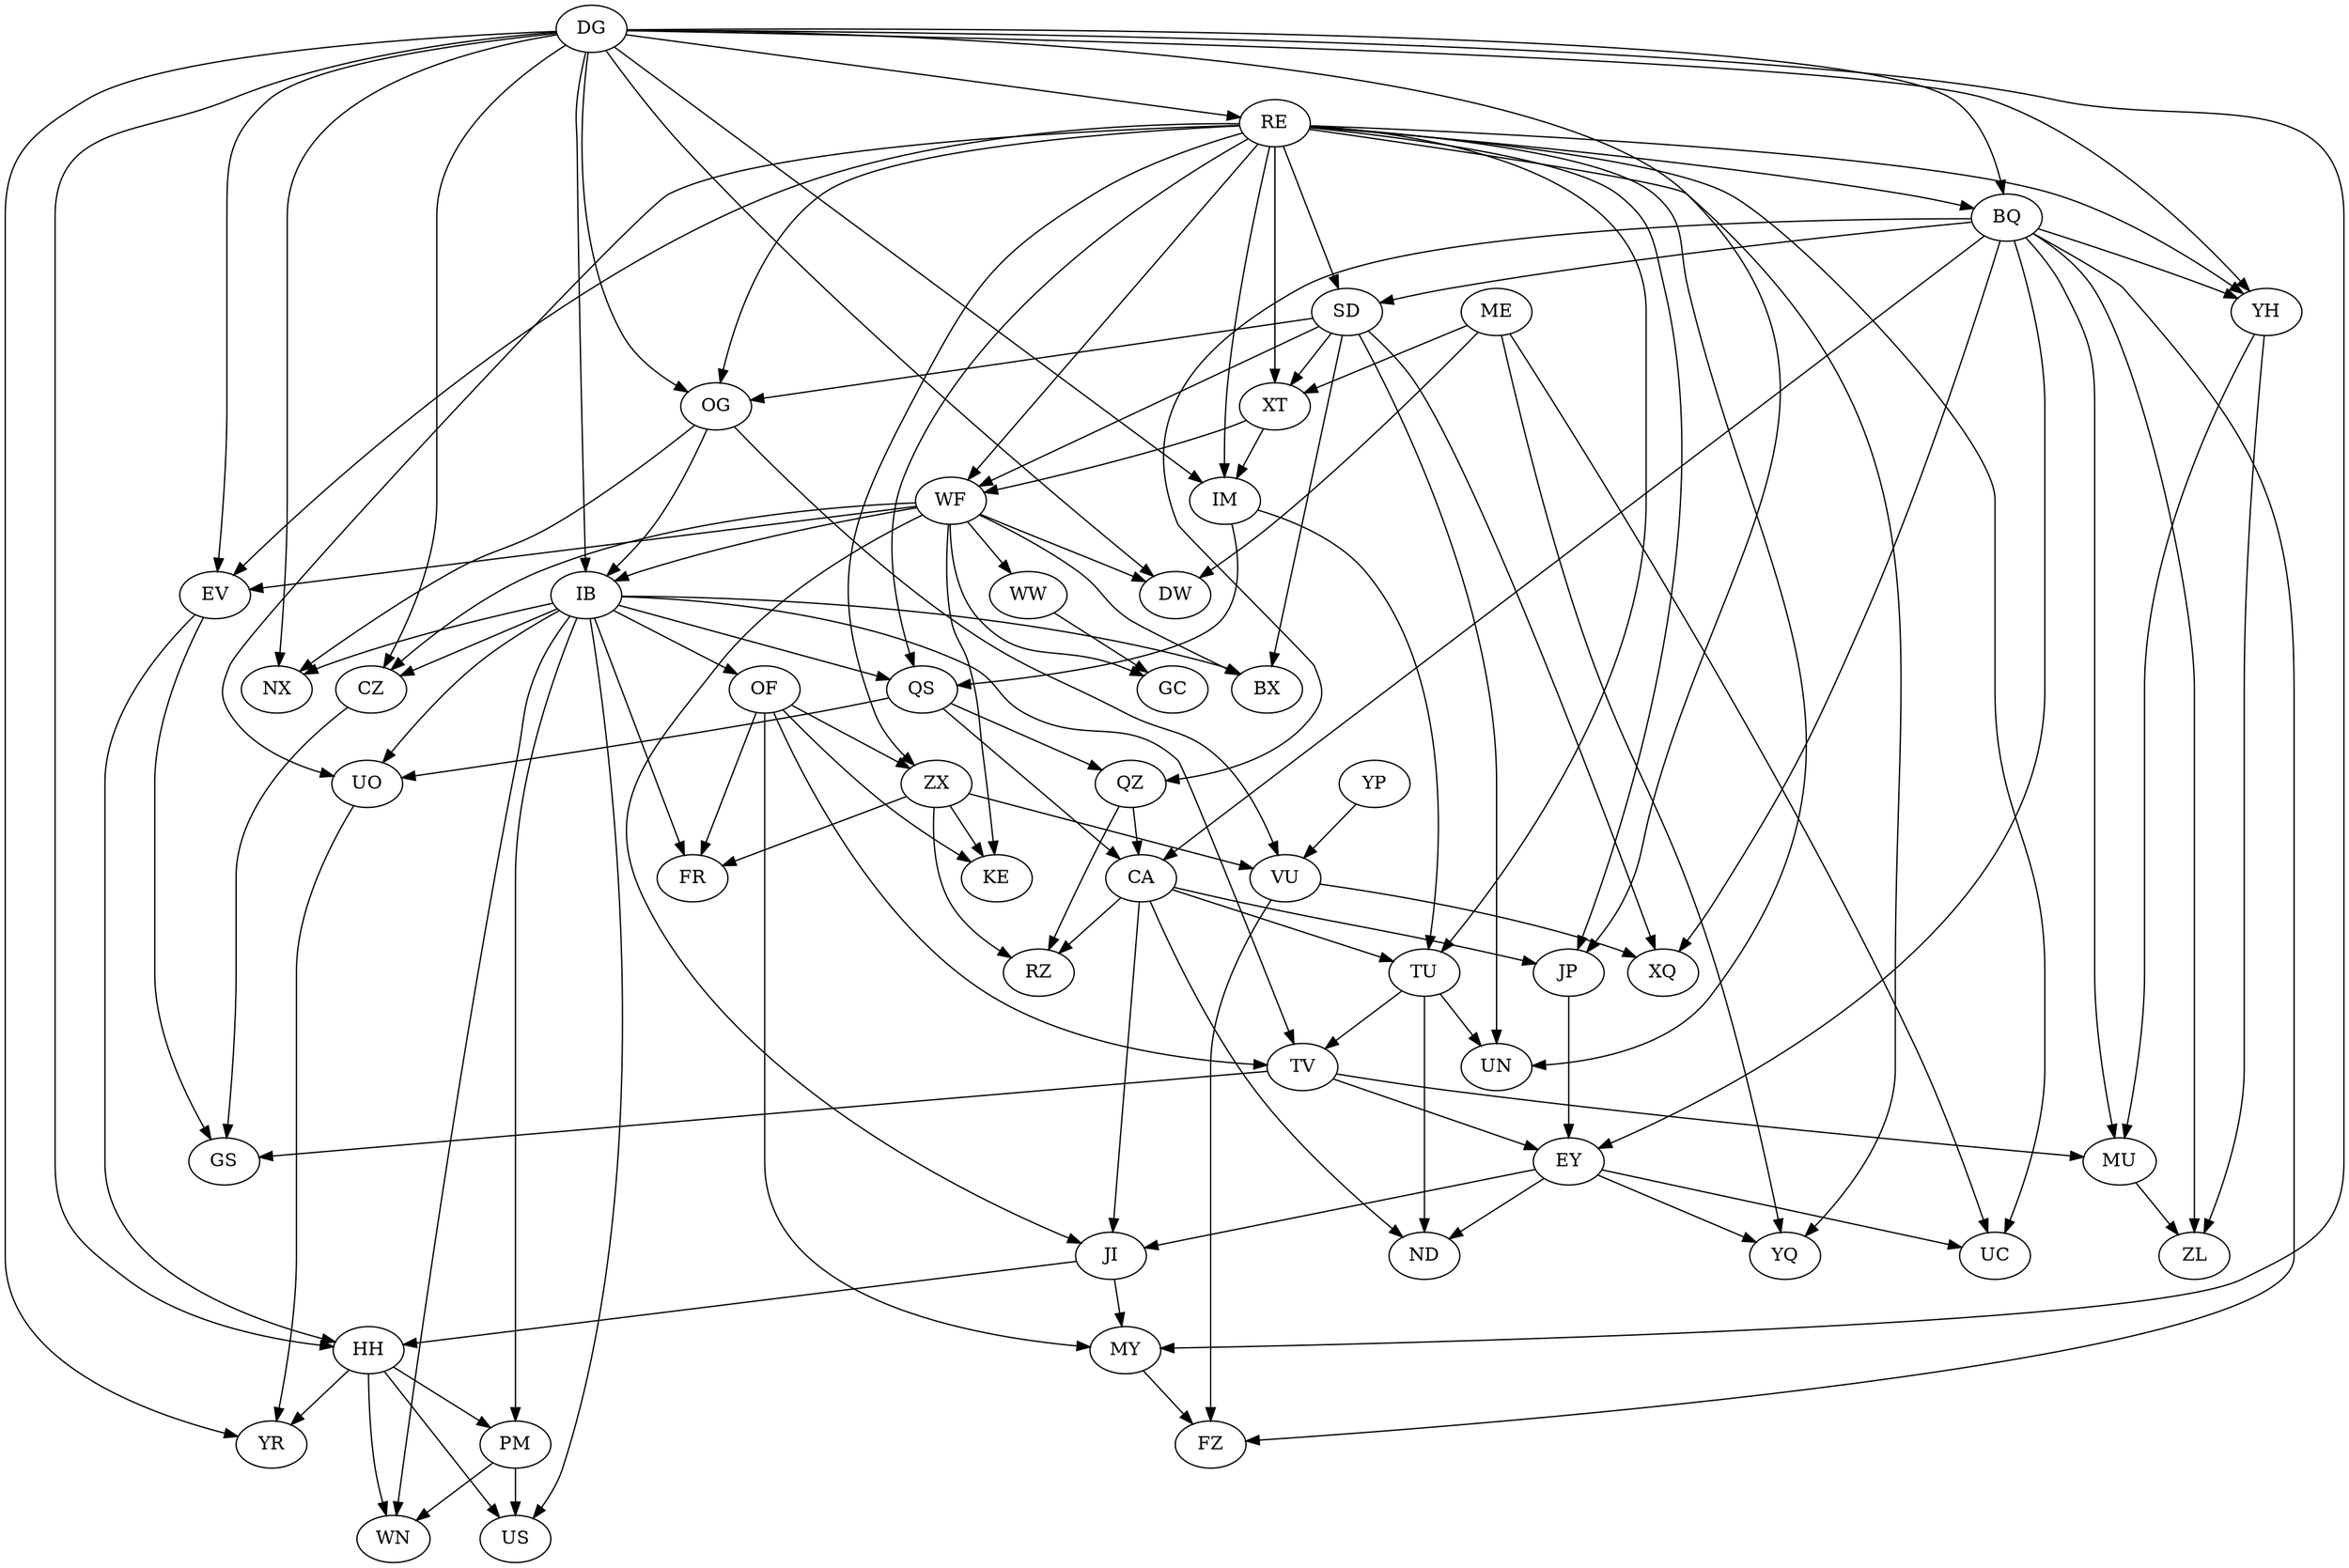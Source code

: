 digraph G {
    "DG" -> "JP";
    "DG" -> "DW";
    "DG" -> "NX";
    "DG" -> "YH";
    "DG" -> "OG";
    "DG" -> "EV";
    "DG" -> "CZ";
    "DG" -> "HH";
    "DG" -> "MY";
    "DG" -> "BQ";
    "DG" -> "IM";
    "DG" -> "IB";
    "DG" -> "RE";
    "DG" -> "YR";
    "YP" -> "VU";
    "ME" -> "UC";
    "ME" -> "YQ";
    "ME" -> "XT";
    "ME" -> "DW";
    "OF" -> "TV";
    "OF" -> "FR";
    "OF" -> "ZX";
    "OF" -> "KE";
    "OF" -> "MY";
    "ZX" -> "KE";
    "ZX" -> "RZ";
    "ZX" -> "FR";
    "ZX" -> "VU";
    "QZ" -> "CA";
    "QZ" -> "RZ";
    "RE" -> "UN";
    "RE" -> "QS";
    "RE" -> "TU";
    "RE" -> "SD";
    "RE" -> "UC";
    "RE" -> "JP";
    "RE" -> "YH";
    "RE" -> "OG";
    "RE" -> "EV";
    "RE" -> "XT";
    "RE" -> "UO";
    "RE" -> "BQ";
    "RE" -> "IM";
    "RE" -> "WF";
    "RE" -> "ZX";
    "RE" -> "YQ";
    "CA" -> "ND";
    "CA" -> "JI";
    "CA" -> "TU";
    "CA" -> "JP";
    "CA" -> "RZ";
    "WF" -> "GC";
    "WF" -> "WW";
    "WF" -> "BX";
    "WF" -> "CZ";
    "WF" -> "JI";
    "WF" -> "IB";
    "WF" -> "DW";
    "WF" -> "KE";
    "WF" -> "EV";
    "WW" -> "GC";
    "SD" -> "BX";
    "SD" -> "XQ";
    "SD" -> "WF";
    "SD" -> "UN";
    "SD" -> "OG";
    "SD" -> "XT";
    "EY" -> "YQ";
    "EY" -> "UC";
    "EY" -> "ND";
    "EY" -> "JI";
    "TU" -> "ND";
    "TU" -> "TV";
    "TU" -> "UN";
    "IB" -> "PM";
    "IB" -> "OF";
    "IB" -> "WN";
    "IB" -> "NX";
    "IB" -> "US";
    "IB" -> "QS";
    "IB" -> "BX";
    "IB" -> "CZ";
    "IB" -> "TV";
    "IB" -> "UO";
    "IB" -> "FR";
    "IM" -> "QS";
    "IM" -> "TU";
    "BQ" -> "MU";
    "BQ" -> "EY";
    "BQ" -> "QZ";
    "BQ" -> "ZL";
    "BQ" -> "FZ";
    "BQ" -> "SD";
    "BQ" -> "CA";
    "BQ" -> "XQ";
    "BQ" -> "YH";
    "VU" -> "FZ";
    "VU" -> "XQ";
    "MY" -> "FZ";
    "JI" -> "HH";
    "JI" -> "MY";
    "UO" -> "YR";
    "XT" -> "IM";
    "XT" -> "WF";
    "HH" -> "YR";
    "HH" -> "PM";
    "HH" -> "WN";
    "HH" -> "US";
    "PM" -> "WN";
    "PM" -> "US";
    "QS" -> "UO";
    "QS" -> "QZ";
    "QS" -> "CA";
    "TV" -> "GS";
    "TV" -> "MU";
    "TV" -> "EY";
    "CZ" -> "GS";
    "EV" -> "GS";
    "EV" -> "HH";
    "OG" -> "NX";
    "OG" -> "VU";
    "OG" -> "IB";
    "YH" -> "MU";
    "YH" -> "ZL";
    "MU" -> "ZL";
    "JP" -> "EY";
}
